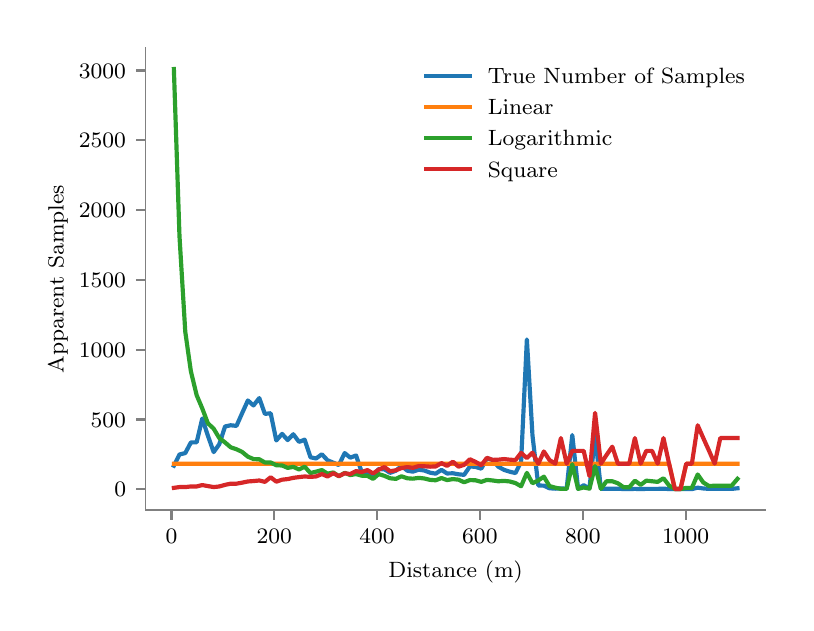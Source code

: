 \begingroup%
\makeatletter%
\begin{pgfpicture}%
\pgfpathrectangle{\pgfpointorigin}{\pgfqpoint{3.793in}{2.875in}}%
\pgfusepath{use as bounding box, clip}%
\begin{pgfscope}%
\pgfsetbuttcap%
\pgfsetmiterjoin%
\definecolor{currentfill}{rgb}{1.0,1.0,1.0}%
\pgfsetfillcolor{currentfill}%
\pgfsetlinewidth{0.0pt}%
\definecolor{currentstroke}{rgb}{1.0,1.0,1.0}%
\pgfsetstrokecolor{currentstroke}%
\pgfsetdash{}{0pt}%
\pgfpathmoveto{\pgfqpoint{0.0in}{0.0in}}%
\pgfpathlineto{\pgfqpoint{3.793in}{0.0in}}%
\pgfpathlineto{\pgfqpoint{3.793in}{2.875in}}%
\pgfpathlineto{\pgfqpoint{0.0in}{2.875in}}%
\pgfpathclose%
\pgfusepath{fill}%
\end{pgfscope}%
\begin{pgfscope}%
\pgfsetbuttcap%
\pgfsetmiterjoin%
\definecolor{currentfill}{rgb}{1.0,1.0,1.0}%
\pgfsetfillcolor{currentfill}%
\pgfsetlinewidth{0.0pt}%
\definecolor{currentstroke}{rgb}{0.0,0.0,0.0}%
\pgfsetstrokecolor{currentstroke}%
\pgfsetstrokeopacity{0.0}%
\pgfsetdash{}{0pt}%
\pgfpathmoveto{\pgfqpoint{0.59in}{0.463in}}%
\pgfpathlineto{\pgfqpoint{3.69in}{0.463in}}%
\pgfpathlineto{\pgfqpoint{3.69in}{2.773in}}%
\pgfpathlineto{\pgfqpoint{0.59in}{2.773in}}%
\pgfpathclose%
\pgfusepath{fill}%
\end{pgfscope}%
\begin{pgfscope}%
\pgfsetbuttcap%
\pgfsetroundjoin%
\definecolor{currentfill}{rgb}{0.502,0.502,0.502}%
\pgfsetfillcolor{currentfill}%
\pgfsetlinewidth{0.803pt}%
\definecolor{currentstroke}{rgb}{0.502,0.502,0.502}%
\pgfsetstrokecolor{currentstroke}%
\pgfsetdash{}{0pt}%
\pgfsys@defobject{currentmarker}{\pgfqpoint{0.0in}{-0.049in}}{\pgfqpoint{0.0in}{0.0in}}{%
\pgfpathmoveto{\pgfqpoint{0.0in}{0.0in}}%
\pgfpathlineto{\pgfqpoint{0.0in}{-0.049in}}%
\pgfusepath{stroke,fill}%
}%
\begin{pgfscope}%
\pgfsys@transformshift{0.719in}{0.463in}%
\pgfsys@useobject{currentmarker}{}%
\end{pgfscope}%
\end{pgfscope}%
\begin{pgfscope}%
\definecolor{textcolor}{rgb}{0.0,0.0,0.0}%
\pgfsetstrokecolor{textcolor}%
\pgfsetfillcolor{textcolor}%
\pgftext[x=0.719in,y=0.365in,,top]{\color{textcolor}\rmfamily\fontsize{8.0}{9.6}\selectfont \(\displaystyle 0\)}%
\end{pgfscope}%
\begin{pgfscope}%
\pgfsetbuttcap%
\pgfsetroundjoin%
\definecolor{currentfill}{rgb}{0.502,0.502,0.502}%
\pgfsetfillcolor{currentfill}%
\pgfsetlinewidth{0.803pt}%
\definecolor{currentstroke}{rgb}{0.502,0.502,0.502}%
\pgfsetstrokecolor{currentstroke}%
\pgfsetdash{}{0pt}%
\pgfsys@defobject{currentmarker}{\pgfqpoint{0.0in}{-0.049in}}{\pgfqpoint{0.0in}{0.0in}}{%
\pgfpathmoveto{\pgfqpoint{0.0in}{0.0in}}%
\pgfpathlineto{\pgfqpoint{0.0in}{-0.049in}}%
\pgfusepath{stroke,fill}%
}%
\begin{pgfscope}%
\pgfsys@transformshift{1.233in}{0.463in}%
\pgfsys@useobject{currentmarker}{}%
\end{pgfscope}%
\end{pgfscope}%
\begin{pgfscope}%
\definecolor{textcolor}{rgb}{0.0,0.0,0.0}%
\pgfsetstrokecolor{textcolor}%
\pgfsetfillcolor{textcolor}%
\pgftext[x=1.233in,y=0.365in,,top]{\color{textcolor}\rmfamily\fontsize{8.0}{9.6}\selectfont \(\displaystyle 200\)}%
\end{pgfscope}%
\begin{pgfscope}%
\pgfsetbuttcap%
\pgfsetroundjoin%
\definecolor{currentfill}{rgb}{0.502,0.502,0.502}%
\pgfsetfillcolor{currentfill}%
\pgfsetlinewidth{0.803pt}%
\definecolor{currentstroke}{rgb}{0.502,0.502,0.502}%
\pgfsetstrokecolor{currentstroke}%
\pgfsetdash{}{0pt}%
\pgfsys@defobject{currentmarker}{\pgfqpoint{0.0in}{-0.049in}}{\pgfqpoint{0.0in}{0.0in}}{%
\pgfpathmoveto{\pgfqpoint{0.0in}{0.0in}}%
\pgfpathlineto{\pgfqpoint{0.0in}{-0.049in}}%
\pgfusepath{stroke,fill}%
}%
\begin{pgfscope}%
\pgfsys@transformshift{1.747in}{0.463in}%
\pgfsys@useobject{currentmarker}{}%
\end{pgfscope}%
\end{pgfscope}%
\begin{pgfscope}%
\definecolor{textcolor}{rgb}{0.0,0.0,0.0}%
\pgfsetstrokecolor{textcolor}%
\pgfsetfillcolor{textcolor}%
\pgftext[x=1.747in,y=0.365in,,top]{\color{textcolor}\rmfamily\fontsize{8.0}{9.6}\selectfont \(\displaystyle 400\)}%
\end{pgfscope}%
\begin{pgfscope}%
\pgfsetbuttcap%
\pgfsetroundjoin%
\definecolor{currentfill}{rgb}{0.502,0.502,0.502}%
\pgfsetfillcolor{currentfill}%
\pgfsetlinewidth{0.803pt}%
\definecolor{currentstroke}{rgb}{0.502,0.502,0.502}%
\pgfsetstrokecolor{currentstroke}%
\pgfsetdash{}{0pt}%
\pgfsys@defobject{currentmarker}{\pgfqpoint{0.0in}{-0.049in}}{\pgfqpoint{0.0in}{0.0in}}{%
\pgfpathmoveto{\pgfqpoint{0.0in}{0.0in}}%
\pgfpathlineto{\pgfqpoint{0.0in}{-0.049in}}%
\pgfusepath{stroke,fill}%
}%
\begin{pgfscope}%
\pgfsys@transformshift{2.261in}{0.463in}%
\pgfsys@useobject{currentmarker}{}%
\end{pgfscope}%
\end{pgfscope}%
\begin{pgfscope}%
\definecolor{textcolor}{rgb}{0.0,0.0,0.0}%
\pgfsetstrokecolor{textcolor}%
\pgfsetfillcolor{textcolor}%
\pgftext[x=2.261in,y=0.365in,,top]{\color{textcolor}\rmfamily\fontsize{8.0}{9.6}\selectfont \(\displaystyle 600\)}%
\end{pgfscope}%
\begin{pgfscope}%
\pgfsetbuttcap%
\pgfsetroundjoin%
\definecolor{currentfill}{rgb}{0.502,0.502,0.502}%
\pgfsetfillcolor{currentfill}%
\pgfsetlinewidth{0.803pt}%
\definecolor{currentstroke}{rgb}{0.502,0.502,0.502}%
\pgfsetstrokecolor{currentstroke}%
\pgfsetdash{}{0pt}%
\pgfsys@defobject{currentmarker}{\pgfqpoint{0.0in}{-0.049in}}{\pgfqpoint{0.0in}{0.0in}}{%
\pgfpathmoveto{\pgfqpoint{0.0in}{0.0in}}%
\pgfpathlineto{\pgfqpoint{0.0in}{-0.049in}}%
\pgfusepath{stroke,fill}%
}%
\begin{pgfscope}%
\pgfsys@transformshift{2.776in}{0.463in}%
\pgfsys@useobject{currentmarker}{}%
\end{pgfscope}%
\end{pgfscope}%
\begin{pgfscope}%
\definecolor{textcolor}{rgb}{0.0,0.0,0.0}%
\pgfsetstrokecolor{textcolor}%
\pgfsetfillcolor{textcolor}%
\pgftext[x=2.776in,y=0.365in,,top]{\color{textcolor}\rmfamily\fontsize{8.0}{9.6}\selectfont \(\displaystyle 800\)}%
\end{pgfscope}%
\begin{pgfscope}%
\pgfsetbuttcap%
\pgfsetroundjoin%
\definecolor{currentfill}{rgb}{0.502,0.502,0.502}%
\pgfsetfillcolor{currentfill}%
\pgfsetlinewidth{0.803pt}%
\definecolor{currentstroke}{rgb}{0.502,0.502,0.502}%
\pgfsetstrokecolor{currentstroke}%
\pgfsetdash{}{0pt}%
\pgfsys@defobject{currentmarker}{\pgfqpoint{0.0in}{-0.049in}}{\pgfqpoint{0.0in}{0.0in}}{%
\pgfpathmoveto{\pgfqpoint{0.0in}{0.0in}}%
\pgfpathlineto{\pgfqpoint{0.0in}{-0.049in}}%
\pgfusepath{stroke,fill}%
}%
\begin{pgfscope}%
\pgfsys@transformshift{3.29in}{0.463in}%
\pgfsys@useobject{currentmarker}{}%
\end{pgfscope}%
\end{pgfscope}%
\begin{pgfscope}%
\definecolor{textcolor}{rgb}{0.0,0.0,0.0}%
\pgfsetstrokecolor{textcolor}%
\pgfsetfillcolor{textcolor}%
\pgftext[x=3.29in,y=0.365in,,top]{\color{textcolor}\rmfamily\fontsize{8.0}{9.6}\selectfont \(\displaystyle 1000\)}%
\end{pgfscope}%
\begin{pgfscope}%
\definecolor{textcolor}{rgb}{0.0,0.0,0.0}%
\pgfsetstrokecolor{textcolor}%
\pgfsetfillcolor{textcolor}%
\pgftext[x=2.14in,y=0.211in,,top]{\color{textcolor}\rmfamily\fontsize{8.0}{9.6}\selectfont Distance (m)}%
\end{pgfscope}%
\begin{pgfscope}%
\pgfsetbuttcap%
\pgfsetroundjoin%
\definecolor{currentfill}{rgb}{0.502,0.502,0.502}%
\pgfsetfillcolor{currentfill}%
\pgfsetlinewidth{0.803pt}%
\definecolor{currentstroke}{rgb}{0.502,0.502,0.502}%
\pgfsetstrokecolor{currentstroke}%
\pgfsetdash{}{0pt}%
\pgfsys@defobject{currentmarker}{\pgfqpoint{-0.049in}{0.0in}}{\pgfqpoint{0.0in}{0.0in}}{%
\pgfpathmoveto{\pgfqpoint{0.0in}{0.0in}}%
\pgfpathlineto{\pgfqpoint{-0.049in}{0.0in}}%
\pgfusepath{stroke,fill}%
}%
\begin{pgfscope}%
\pgfsys@transformshift{0.59in}{0.568in}%
\pgfsys@useobject{currentmarker}{}%
\end{pgfscope}%
\end{pgfscope}%
\begin{pgfscope}%
\definecolor{textcolor}{rgb}{0.0,0.0,0.0}%
\pgfsetstrokecolor{textcolor}%
\pgfsetfillcolor{textcolor}%
\pgftext[x=0.434in,y=0.529in,left,base]{\color{textcolor}\rmfamily\fontsize{8.0}{9.6}\selectfont \(\displaystyle 0\)}%
\end{pgfscope}%
\begin{pgfscope}%
\pgfsetbuttcap%
\pgfsetroundjoin%
\definecolor{currentfill}{rgb}{0.502,0.502,0.502}%
\pgfsetfillcolor{currentfill}%
\pgfsetlinewidth{0.803pt}%
\definecolor{currentstroke}{rgb}{0.502,0.502,0.502}%
\pgfsetstrokecolor{currentstroke}%
\pgfsetdash{}{0pt}%
\pgfsys@defobject{currentmarker}{\pgfqpoint{-0.049in}{0.0in}}{\pgfqpoint{0.0in}{0.0in}}{%
\pgfpathmoveto{\pgfqpoint{0.0in}{0.0in}}%
\pgfpathlineto{\pgfqpoint{-0.049in}{0.0in}}%
\pgfusepath{stroke,fill}%
}%
\begin{pgfscope}%
\pgfsys@transformshift{0.59in}{0.916in}%
\pgfsys@useobject{currentmarker}{}%
\end{pgfscope}%
\end{pgfscope}%
\begin{pgfscope}%
\definecolor{textcolor}{rgb}{0.0,0.0,0.0}%
\pgfsetstrokecolor{textcolor}%
\pgfsetfillcolor{textcolor}%
\pgftext[x=0.315in,y=0.878in,left,base]{\color{textcolor}\rmfamily\fontsize{8.0}{9.6}\selectfont \(\displaystyle 500\)}%
\end{pgfscope}%
\begin{pgfscope}%
\pgfsetbuttcap%
\pgfsetroundjoin%
\definecolor{currentfill}{rgb}{0.502,0.502,0.502}%
\pgfsetfillcolor{currentfill}%
\pgfsetlinewidth{0.803pt}%
\definecolor{currentstroke}{rgb}{0.502,0.502,0.502}%
\pgfsetstrokecolor{currentstroke}%
\pgfsetdash{}{0pt}%
\pgfsys@defobject{currentmarker}{\pgfqpoint{-0.049in}{0.0in}}{\pgfqpoint{0.0in}{0.0in}}{%
\pgfpathmoveto{\pgfqpoint{0.0in}{0.0in}}%
\pgfpathlineto{\pgfqpoint{-0.049in}{0.0in}}%
\pgfusepath{stroke,fill}%
}%
\begin{pgfscope}%
\pgfsys@transformshift{0.59in}{1.265in}%
\pgfsys@useobject{currentmarker}{}%
\end{pgfscope}%
\end{pgfscope}%
\begin{pgfscope}%
\definecolor{textcolor}{rgb}{0.0,0.0,0.0}%
\pgfsetstrokecolor{textcolor}%
\pgfsetfillcolor{textcolor}%
\pgftext[x=0.256in,y=1.227in,left,base]{\color{textcolor}\rmfamily\fontsize{8.0}{9.6}\selectfont \(\displaystyle 1000\)}%
\end{pgfscope}%
\begin{pgfscope}%
\pgfsetbuttcap%
\pgfsetroundjoin%
\definecolor{currentfill}{rgb}{0.502,0.502,0.502}%
\pgfsetfillcolor{currentfill}%
\pgfsetlinewidth{0.803pt}%
\definecolor{currentstroke}{rgb}{0.502,0.502,0.502}%
\pgfsetstrokecolor{currentstroke}%
\pgfsetdash{}{0pt}%
\pgfsys@defobject{currentmarker}{\pgfqpoint{-0.049in}{0.0in}}{\pgfqpoint{0.0in}{0.0in}}{%
\pgfpathmoveto{\pgfqpoint{0.0in}{0.0in}}%
\pgfpathlineto{\pgfqpoint{-0.049in}{0.0in}}%
\pgfusepath{stroke,fill}%
}%
\begin{pgfscope}%
\pgfsys@transformshift{0.59in}{1.614in}%
\pgfsys@useobject{currentmarker}{}%
\end{pgfscope}%
\end{pgfscope}%
\begin{pgfscope}%
\definecolor{textcolor}{rgb}{0.0,0.0,0.0}%
\pgfsetstrokecolor{textcolor}%
\pgfsetfillcolor{textcolor}%
\pgftext[x=0.256in,y=1.576in,left,base]{\color{textcolor}\rmfamily\fontsize{8.0}{9.6}\selectfont \(\displaystyle 1500\)}%
\end{pgfscope}%
\begin{pgfscope}%
\pgfsetbuttcap%
\pgfsetroundjoin%
\definecolor{currentfill}{rgb}{0.502,0.502,0.502}%
\pgfsetfillcolor{currentfill}%
\pgfsetlinewidth{0.803pt}%
\definecolor{currentstroke}{rgb}{0.502,0.502,0.502}%
\pgfsetstrokecolor{currentstroke}%
\pgfsetdash{}{0pt}%
\pgfsys@defobject{currentmarker}{\pgfqpoint{-0.049in}{0.0in}}{\pgfqpoint{0.0in}{0.0in}}{%
\pgfpathmoveto{\pgfqpoint{0.0in}{0.0in}}%
\pgfpathlineto{\pgfqpoint{-0.049in}{0.0in}}%
\pgfusepath{stroke,fill}%
}%
\begin{pgfscope}%
\pgfsys@transformshift{0.59in}{1.963in}%
\pgfsys@useobject{currentmarker}{}%
\end{pgfscope}%
\end{pgfscope}%
\begin{pgfscope}%
\definecolor{textcolor}{rgb}{0.0,0.0,0.0}%
\pgfsetstrokecolor{textcolor}%
\pgfsetfillcolor{textcolor}%
\pgftext[x=0.256in,y=1.925in,left,base]{\color{textcolor}\rmfamily\fontsize{8.0}{9.6}\selectfont \(\displaystyle 2000\)}%
\end{pgfscope}%
\begin{pgfscope}%
\pgfsetbuttcap%
\pgfsetroundjoin%
\definecolor{currentfill}{rgb}{0.502,0.502,0.502}%
\pgfsetfillcolor{currentfill}%
\pgfsetlinewidth{0.803pt}%
\definecolor{currentstroke}{rgb}{0.502,0.502,0.502}%
\pgfsetstrokecolor{currentstroke}%
\pgfsetdash{}{0pt}%
\pgfsys@defobject{currentmarker}{\pgfqpoint{-0.049in}{0.0in}}{\pgfqpoint{0.0in}{0.0in}}{%
\pgfpathmoveto{\pgfqpoint{0.0in}{0.0in}}%
\pgfpathlineto{\pgfqpoint{-0.049in}{0.0in}}%
\pgfusepath{stroke,fill}%
}%
\begin{pgfscope}%
\pgfsys@transformshift{0.59in}{2.312in}%
\pgfsys@useobject{currentmarker}{}%
\end{pgfscope}%
\end{pgfscope}%
\begin{pgfscope}%
\definecolor{textcolor}{rgb}{0.0,0.0,0.0}%
\pgfsetstrokecolor{textcolor}%
\pgfsetfillcolor{textcolor}%
\pgftext[x=0.256in,y=2.274in,left,base]{\color{textcolor}\rmfamily\fontsize{8.0}{9.6}\selectfont \(\displaystyle 2500\)}%
\end{pgfscope}%
\begin{pgfscope}%
\pgfsetbuttcap%
\pgfsetroundjoin%
\definecolor{currentfill}{rgb}{0.502,0.502,0.502}%
\pgfsetfillcolor{currentfill}%
\pgfsetlinewidth{0.803pt}%
\definecolor{currentstroke}{rgb}{0.502,0.502,0.502}%
\pgfsetstrokecolor{currentstroke}%
\pgfsetdash{}{0pt}%
\pgfsys@defobject{currentmarker}{\pgfqpoint{-0.049in}{0.0in}}{\pgfqpoint{0.0in}{0.0in}}{%
\pgfpathmoveto{\pgfqpoint{0.0in}{0.0in}}%
\pgfpathlineto{\pgfqpoint{-0.049in}{0.0in}}%
\pgfusepath{stroke,fill}%
}%
\begin{pgfscope}%
\pgfsys@transformshift{0.59in}{2.661in}%
\pgfsys@useobject{currentmarker}{}%
\end{pgfscope}%
\end{pgfscope}%
\begin{pgfscope}%
\definecolor{textcolor}{rgb}{0.0,0.0,0.0}%
\pgfsetstrokecolor{textcolor}%
\pgfsetfillcolor{textcolor}%
\pgftext[x=0.256in,y=2.623in,left,base]{\color{textcolor}\rmfamily\fontsize{8.0}{9.6}\selectfont \(\displaystyle 3000\)}%
\end{pgfscope}%
\begin{pgfscope}%
\definecolor{textcolor}{rgb}{0.0,0.0,0.0}%
\pgfsetstrokecolor{textcolor}%
\pgfsetfillcolor{textcolor}%
\pgftext[x=0.201in,y=1.618in,,bottom,rotate=90.0]{\color{textcolor}\rmfamily\fontsize{8.0}{9.6}\selectfont Apparent Samples}%
\end{pgfscope}%
\begin{pgfscope}%
\pgfpathrectangle{\pgfqpoint{0.59in}{0.463in}}{\pgfqpoint{3.1in}{2.31in}}%
\pgfusepath{clip}%
\pgfsetrectcap%
\pgfsetroundjoin%
\pgfsetlinewidth{1.506pt}%
\definecolor{currentstroke}{rgb}{0.122,0.467,0.706}%
\pgfsetstrokecolor{currentstroke}%
\pgfsetdash{}{0pt}%
\pgfpathmoveto{\pgfqpoint{0.731in}{0.685in}}%
\pgfpathlineto{\pgfqpoint{0.759in}{0.741in}}%
\pgfpathlineto{\pgfqpoint{0.788in}{0.748in}}%
\pgfpathlineto{\pgfqpoint{0.816in}{0.801in}}%
\pgfpathlineto{\pgfqpoint{0.845in}{0.802in}}%
\pgfpathlineto{\pgfqpoint{0.873in}{0.921in}}%
\pgfpathlineto{\pgfqpoint{0.901in}{0.835in}}%
\pgfpathlineto{\pgfqpoint{0.93in}{0.753in}}%
\pgfpathlineto{\pgfqpoint{0.958in}{0.792in}}%
\pgfpathlineto{\pgfqpoint{0.987in}{0.881in}}%
\pgfpathlineto{\pgfqpoint{1.015in}{0.887in}}%
\pgfpathlineto{\pgfqpoint{1.044in}{0.884in}}%
\pgfpathlineto{\pgfqpoint{1.072in}{0.947in}}%
\pgfpathlineto{\pgfqpoint{1.101in}{1.011in}}%
\pgfpathlineto{\pgfqpoint{1.129in}{0.986in}}%
\pgfpathlineto{\pgfqpoint{1.158in}{1.023in}}%
\pgfpathlineto{\pgfqpoint{1.186in}{0.944in}}%
\pgfpathlineto{\pgfqpoint{1.215in}{0.947in}}%
\pgfpathlineto{\pgfqpoint{1.243in}{0.811in}}%
\pgfpathlineto{\pgfqpoint{1.272in}{0.844in}}%
\pgfpathlineto{\pgfqpoint{1.3in}{0.813in}}%
\pgfpathlineto{\pgfqpoint{1.328in}{0.842in}}%
\pgfpathlineto{\pgfqpoint{1.357in}{0.804in}}%
\pgfpathlineto{\pgfqpoint{1.385in}{0.815in}}%
\pgfpathlineto{\pgfqpoint{1.414in}{0.727in}}%
\pgfpathlineto{\pgfqpoint{1.442in}{0.721in}}%
\pgfpathlineto{\pgfqpoint{1.471in}{0.742in}}%
\pgfpathlineto{\pgfqpoint{1.499in}{0.712in}}%
\pgfpathlineto{\pgfqpoint{1.528in}{0.7in}}%
\pgfpathlineto{\pgfqpoint{1.556in}{0.688in}}%
\pgfpathlineto{\pgfqpoint{1.585in}{0.748in}}%
\pgfpathlineto{\pgfqpoint{1.613in}{0.725in}}%
\pgfpathlineto{\pgfqpoint{1.642in}{0.736in}}%
\pgfpathlineto{\pgfqpoint{1.67in}{0.653in}}%
\pgfpathlineto{\pgfqpoint{1.699in}{0.653in}}%
\pgfpathlineto{\pgfqpoint{1.727in}{0.635in}}%
\pgfpathlineto{\pgfqpoint{1.755in}{0.668in}}%
\pgfpathlineto{\pgfqpoint{1.784in}{0.667in}}%
\pgfpathlineto{\pgfqpoint{1.812in}{0.649in}}%
\pgfpathlineto{\pgfqpoint{1.841in}{0.66in}}%
\pgfpathlineto{\pgfqpoint{1.869in}{0.684in}}%
\pgfpathlineto{\pgfqpoint{1.898in}{0.66in}}%
\pgfpathlineto{\pgfqpoint{1.926in}{0.655in}}%
\pgfpathlineto{\pgfqpoint{1.955in}{0.665in}}%
\pgfpathlineto{\pgfqpoint{1.983in}{0.661in}}%
\pgfpathlineto{\pgfqpoint{2.012in}{0.65in}}%
\pgfpathlineto{\pgfqpoint{2.04in}{0.645in}}%
\pgfpathlineto{\pgfqpoint{2.069in}{0.664in}}%
\pgfpathlineto{\pgfqpoint{2.097in}{0.646in}}%
\pgfpathlineto{\pgfqpoint{2.126in}{0.647in}}%
\pgfpathlineto{\pgfqpoint{2.154in}{0.642in}}%
\pgfpathlineto{\pgfqpoint{2.182in}{0.639in}}%
\pgfpathlineto{\pgfqpoint{2.211in}{0.681in}}%
\pgfpathlineto{\pgfqpoint{2.239in}{0.679in}}%
\pgfpathlineto{\pgfqpoint{2.268in}{0.67in}}%
\pgfpathlineto{\pgfqpoint{2.296in}{0.722in}}%
\pgfpathlineto{\pgfqpoint{2.325in}{0.713in}}%
\pgfpathlineto{\pgfqpoint{2.353in}{0.68in}}%
\pgfpathlineto{\pgfqpoint{2.382in}{0.664in}}%
\pgfpathlineto{\pgfqpoint{2.41in}{0.655in}}%
\pgfpathlineto{\pgfqpoint{2.439in}{0.648in}}%
\pgfpathlineto{\pgfqpoint{2.467in}{0.704in}}%
\pgfpathlineto{\pgfqpoint{2.496in}{1.316in}}%
\pgfpathlineto{\pgfqpoint{2.524in}{0.836in}}%
\pgfpathlineto{\pgfqpoint{2.553in}{0.586in}}%
\pgfpathlineto{\pgfqpoint{2.581in}{0.585in}}%
\pgfpathlineto{\pgfqpoint{2.609in}{0.572in}}%
\pgfpathlineto{\pgfqpoint{2.638in}{0.57in}}%
\pgfpathlineto{\pgfqpoint{2.666in}{0.571in}}%
\pgfpathlineto{\pgfqpoint{2.695in}{0.57in}}%
\pgfpathlineto{\pgfqpoint{2.723in}{0.838in}}%
\pgfpathlineto{\pgfqpoint{2.752in}{0.57in}}%
\pgfpathlineto{\pgfqpoint{2.78in}{0.587in}}%
\pgfpathlineto{\pgfqpoint{2.809in}{0.572in}}%
\pgfpathlineto{\pgfqpoint{2.837in}{0.836in}}%
\pgfpathlineto{\pgfqpoint{2.866in}{0.57in}}%
\pgfpathlineto{\pgfqpoint{2.894in}{0.57in}}%
\pgfpathlineto{\pgfqpoint{2.923in}{0.57in}}%
\pgfpathlineto{\pgfqpoint{2.951in}{0.57in}}%
\pgfpathlineto{\pgfqpoint{2.98in}{0.568in}}%
\pgfpathlineto{\pgfqpoint{3.008in}{0.568in}}%
\pgfpathlineto{\pgfqpoint{3.036in}{0.569in}}%
\pgfpathlineto{\pgfqpoint{3.065in}{0.568in}}%
\pgfpathlineto{\pgfqpoint{3.093in}{0.569in}}%
\pgfpathlineto{\pgfqpoint{3.122in}{0.569in}}%
\pgfpathlineto{\pgfqpoint{3.15in}{0.569in}}%
\pgfpathlineto{\pgfqpoint{3.179in}{0.57in}}%
\pgfpathlineto{\pgfqpoint{3.207in}{0.568in}}%
\pgfpathlineto{\pgfqpoint{3.236in}{0.568in}}%
\pgfpathlineto{\pgfqpoint{3.264in}{0.568in}}%
\pgfpathlineto{\pgfqpoint{3.293in}{0.568in}}%
\pgfpathlineto{\pgfqpoint{3.321in}{0.568in}}%
\pgfpathlineto{\pgfqpoint{3.35in}{0.575in}}%
\pgfpathlineto{\pgfqpoint{3.378in}{0.571in}}%
\pgfpathlineto{\pgfqpoint{3.407in}{0.569in}}%
\pgfpathlineto{\pgfqpoint{3.435in}{0.569in}}%
\pgfpathlineto{\pgfqpoint{3.463in}{0.569in}}%
\pgfpathlineto{\pgfqpoint{3.492in}{0.569in}}%
\pgfpathlineto{\pgfqpoint{3.52in}{0.569in}}%
\pgfpathlineto{\pgfqpoint{3.549in}{0.572in}}%
\pgfusepath{stroke}%
\end{pgfscope}%
\begin{pgfscope}%
\pgfpathrectangle{\pgfqpoint{0.59in}{0.463in}}{\pgfqpoint{3.1in}{2.31in}}%
\pgfusepath{clip}%
\pgfsetrectcap%
\pgfsetroundjoin%
\pgfsetlinewidth{1.506pt}%
\definecolor{currentstroke}{rgb}{1.0,0.498,0.055}%
\pgfsetstrokecolor{currentstroke}%
\pgfsetdash{}{0pt}%
\pgfpathmoveto{\pgfqpoint{0.731in}{0.695in}}%
\pgfpathlineto{\pgfqpoint{0.759in}{0.695in}}%
\pgfpathlineto{\pgfqpoint{0.788in}{0.695in}}%
\pgfpathlineto{\pgfqpoint{0.816in}{0.695in}}%
\pgfpathlineto{\pgfqpoint{0.845in}{0.695in}}%
\pgfpathlineto{\pgfqpoint{0.873in}{0.695in}}%
\pgfpathlineto{\pgfqpoint{0.901in}{0.695in}}%
\pgfpathlineto{\pgfqpoint{0.93in}{0.695in}}%
\pgfpathlineto{\pgfqpoint{0.958in}{0.695in}}%
\pgfpathlineto{\pgfqpoint{0.987in}{0.695in}}%
\pgfpathlineto{\pgfqpoint{1.015in}{0.695in}}%
\pgfpathlineto{\pgfqpoint{1.044in}{0.695in}}%
\pgfpathlineto{\pgfqpoint{1.072in}{0.695in}}%
\pgfpathlineto{\pgfqpoint{1.101in}{0.695in}}%
\pgfpathlineto{\pgfqpoint{1.129in}{0.695in}}%
\pgfpathlineto{\pgfqpoint{1.158in}{0.695in}}%
\pgfpathlineto{\pgfqpoint{1.186in}{0.695in}}%
\pgfpathlineto{\pgfqpoint{1.215in}{0.695in}}%
\pgfpathlineto{\pgfqpoint{1.243in}{0.695in}}%
\pgfpathlineto{\pgfqpoint{1.272in}{0.695in}}%
\pgfpathlineto{\pgfqpoint{1.3in}{0.695in}}%
\pgfpathlineto{\pgfqpoint{1.328in}{0.695in}}%
\pgfpathlineto{\pgfqpoint{1.357in}{0.695in}}%
\pgfpathlineto{\pgfqpoint{1.385in}{0.695in}}%
\pgfpathlineto{\pgfqpoint{1.414in}{0.695in}}%
\pgfpathlineto{\pgfqpoint{1.442in}{0.695in}}%
\pgfpathlineto{\pgfqpoint{1.471in}{0.695in}}%
\pgfpathlineto{\pgfqpoint{1.499in}{0.695in}}%
\pgfpathlineto{\pgfqpoint{1.528in}{0.695in}}%
\pgfpathlineto{\pgfqpoint{1.556in}{0.695in}}%
\pgfpathlineto{\pgfqpoint{1.585in}{0.695in}}%
\pgfpathlineto{\pgfqpoint{1.613in}{0.695in}}%
\pgfpathlineto{\pgfqpoint{1.642in}{0.695in}}%
\pgfpathlineto{\pgfqpoint{1.67in}{0.695in}}%
\pgfpathlineto{\pgfqpoint{1.699in}{0.695in}}%
\pgfpathlineto{\pgfqpoint{1.727in}{0.695in}}%
\pgfpathlineto{\pgfqpoint{1.755in}{0.695in}}%
\pgfpathlineto{\pgfqpoint{1.784in}{0.695in}}%
\pgfpathlineto{\pgfqpoint{1.812in}{0.695in}}%
\pgfpathlineto{\pgfqpoint{1.841in}{0.695in}}%
\pgfpathlineto{\pgfqpoint{1.869in}{0.695in}}%
\pgfpathlineto{\pgfqpoint{1.898in}{0.695in}}%
\pgfpathlineto{\pgfqpoint{1.926in}{0.695in}}%
\pgfpathlineto{\pgfqpoint{1.955in}{0.695in}}%
\pgfpathlineto{\pgfqpoint{1.983in}{0.695in}}%
\pgfpathlineto{\pgfqpoint{2.012in}{0.695in}}%
\pgfpathlineto{\pgfqpoint{2.04in}{0.695in}}%
\pgfpathlineto{\pgfqpoint{2.069in}{0.695in}}%
\pgfpathlineto{\pgfqpoint{2.097in}{0.695in}}%
\pgfpathlineto{\pgfqpoint{2.126in}{0.695in}}%
\pgfpathlineto{\pgfqpoint{2.154in}{0.695in}}%
\pgfpathlineto{\pgfqpoint{2.182in}{0.695in}}%
\pgfpathlineto{\pgfqpoint{2.211in}{0.695in}}%
\pgfpathlineto{\pgfqpoint{2.239in}{0.695in}}%
\pgfpathlineto{\pgfqpoint{2.268in}{0.695in}}%
\pgfpathlineto{\pgfqpoint{2.296in}{0.695in}}%
\pgfpathlineto{\pgfqpoint{2.325in}{0.695in}}%
\pgfpathlineto{\pgfqpoint{2.353in}{0.695in}}%
\pgfpathlineto{\pgfqpoint{2.382in}{0.695in}}%
\pgfpathlineto{\pgfqpoint{2.41in}{0.695in}}%
\pgfpathlineto{\pgfqpoint{2.439in}{0.695in}}%
\pgfpathlineto{\pgfqpoint{2.467in}{0.695in}}%
\pgfpathlineto{\pgfqpoint{2.496in}{0.695in}}%
\pgfpathlineto{\pgfqpoint{2.524in}{0.695in}}%
\pgfpathlineto{\pgfqpoint{2.553in}{0.695in}}%
\pgfpathlineto{\pgfqpoint{2.581in}{0.695in}}%
\pgfpathlineto{\pgfqpoint{2.609in}{0.695in}}%
\pgfpathlineto{\pgfqpoint{2.638in}{0.695in}}%
\pgfpathlineto{\pgfqpoint{2.666in}{0.695in}}%
\pgfpathlineto{\pgfqpoint{2.695in}{0.695in}}%
\pgfpathlineto{\pgfqpoint{2.723in}{0.695in}}%
\pgfpathlineto{\pgfqpoint{2.752in}{0.695in}}%
\pgfpathlineto{\pgfqpoint{2.78in}{0.695in}}%
\pgfpathlineto{\pgfqpoint{2.809in}{0.695in}}%
\pgfpathlineto{\pgfqpoint{2.837in}{0.695in}}%
\pgfpathlineto{\pgfqpoint{2.866in}{0.695in}}%
\pgfpathlineto{\pgfqpoint{2.894in}{0.695in}}%
\pgfpathlineto{\pgfqpoint{2.923in}{0.695in}}%
\pgfpathlineto{\pgfqpoint{2.951in}{0.695in}}%
\pgfpathlineto{\pgfqpoint{2.98in}{0.695in}}%
\pgfpathlineto{\pgfqpoint{3.008in}{0.695in}}%
\pgfpathlineto{\pgfqpoint{3.036in}{0.695in}}%
\pgfpathlineto{\pgfqpoint{3.065in}{0.695in}}%
\pgfpathlineto{\pgfqpoint{3.093in}{0.695in}}%
\pgfpathlineto{\pgfqpoint{3.122in}{0.695in}}%
\pgfpathlineto{\pgfqpoint{3.15in}{0.695in}}%
\pgfpathlineto{\pgfqpoint{3.179in}{0.695in}}%
\pgfpathlineto{\pgfqpoint{3.207in}{0.695in}}%
\pgfpathlineto{\pgfqpoint{3.236in}{0.568in}}%
\pgfpathlineto{\pgfqpoint{3.264in}{0.568in}}%
\pgfpathlineto{\pgfqpoint{3.293in}{0.695in}}%
\pgfpathlineto{\pgfqpoint{3.321in}{0.695in}}%
\pgfpathlineto{\pgfqpoint{3.35in}{0.695in}}%
\pgfpathlineto{\pgfqpoint{3.378in}{0.695in}}%
\pgfpathlineto{\pgfqpoint{3.407in}{0.695in}}%
\pgfpathlineto{\pgfqpoint{3.435in}{0.695in}}%
\pgfpathlineto{\pgfqpoint{3.463in}{0.695in}}%
\pgfpathlineto{\pgfqpoint{3.492in}{0.695in}}%
\pgfpathlineto{\pgfqpoint{3.52in}{0.695in}}%
\pgfpathlineto{\pgfqpoint{3.549in}{0.695in}}%
\pgfusepath{stroke}%
\end{pgfscope}%
\begin{pgfscope}%
\pgfpathrectangle{\pgfqpoint{0.59in}{0.463in}}{\pgfqpoint{3.1in}{2.31in}}%
\pgfusepath{clip}%
\pgfsetrectcap%
\pgfsetroundjoin%
\pgfsetlinewidth{1.506pt}%
\definecolor{currentstroke}{rgb}{0.173,0.627,0.173}%
\pgfsetstrokecolor{currentstroke}%
\pgfsetdash{}{0pt}%
\pgfpathmoveto{\pgfqpoint{0.731in}{2.668in}}%
\pgfpathlineto{\pgfqpoint{0.759in}{1.833in}}%
\pgfpathlineto{\pgfqpoint{0.788in}{1.354in}}%
\pgfpathlineto{\pgfqpoint{0.816in}{1.157in}}%
\pgfpathlineto{\pgfqpoint{0.845in}{1.037in}}%
\pgfpathlineto{\pgfqpoint{0.873in}{0.971in}}%
\pgfpathlineto{\pgfqpoint{0.901in}{0.897in}}%
\pgfpathlineto{\pgfqpoint{0.93in}{0.87in}}%
\pgfpathlineto{\pgfqpoint{0.958in}{0.823in}}%
\pgfpathlineto{\pgfqpoint{0.987in}{0.801in}}%
\pgfpathlineto{\pgfqpoint{1.015in}{0.777in}}%
\pgfpathlineto{\pgfqpoint{1.044in}{0.767in}}%
\pgfpathlineto{\pgfqpoint{1.072in}{0.754in}}%
\pgfpathlineto{\pgfqpoint{1.101in}{0.73in}}%
\pgfpathlineto{\pgfqpoint{1.129in}{0.718in}}%
\pgfpathlineto{\pgfqpoint{1.158in}{0.717in}}%
\pgfpathlineto{\pgfqpoint{1.186in}{0.701in}}%
\pgfpathlineto{\pgfqpoint{1.215in}{0.701in}}%
\pgfpathlineto{\pgfqpoint{1.243in}{0.687in}}%
\pgfpathlineto{\pgfqpoint{1.272in}{0.686in}}%
\pgfpathlineto{\pgfqpoint{1.3in}{0.674in}}%
\pgfpathlineto{\pgfqpoint{1.328in}{0.679in}}%
\pgfpathlineto{\pgfqpoint{1.357in}{0.666in}}%
\pgfpathlineto{\pgfqpoint{1.385in}{0.68in}}%
\pgfpathlineto{\pgfqpoint{1.414in}{0.648in}}%
\pgfpathlineto{\pgfqpoint{1.442in}{0.655in}}%
\pgfpathlineto{\pgfqpoint{1.471in}{0.663in}}%
\pgfpathlineto{\pgfqpoint{1.499in}{0.645in}}%
\pgfpathlineto{\pgfqpoint{1.528in}{0.651in}}%
\pgfpathlineto{\pgfqpoint{1.556in}{0.632in}}%
\pgfpathlineto{\pgfqpoint{1.585in}{0.649in}}%
\pgfpathlineto{\pgfqpoint{1.613in}{0.638in}}%
\pgfpathlineto{\pgfqpoint{1.642in}{0.643in}}%
\pgfpathlineto{\pgfqpoint{1.67in}{0.635in}}%
\pgfpathlineto{\pgfqpoint{1.699in}{0.634in}}%
\pgfpathlineto{\pgfqpoint{1.727in}{0.619in}}%
\pgfpathlineto{\pgfqpoint{1.755in}{0.643in}}%
\pgfpathlineto{\pgfqpoint{1.784in}{0.634in}}%
\pgfpathlineto{\pgfqpoint{1.812in}{0.622in}}%
\pgfpathlineto{\pgfqpoint{1.841in}{0.619in}}%
\pgfpathlineto{\pgfqpoint{1.869in}{0.632in}}%
\pgfpathlineto{\pgfqpoint{1.898in}{0.622in}}%
\pgfpathlineto{\pgfqpoint{1.926in}{0.62in}}%
\pgfpathlineto{\pgfqpoint{1.955in}{0.624in}}%
\pgfpathlineto{\pgfqpoint{1.983in}{0.621in}}%
\pgfpathlineto{\pgfqpoint{2.012in}{0.614in}}%
\pgfpathlineto{\pgfqpoint{2.04in}{0.612in}}%
\pgfpathlineto{\pgfqpoint{2.069in}{0.623in}}%
\pgfpathlineto{\pgfqpoint{2.097in}{0.613in}}%
\pgfpathlineto{\pgfqpoint{2.126in}{0.618in}}%
\pgfpathlineto{\pgfqpoint{2.154in}{0.615in}}%
\pgfpathlineto{\pgfqpoint{2.182in}{0.602in}}%
\pgfpathlineto{\pgfqpoint{2.211in}{0.613in}}%
\pgfpathlineto{\pgfqpoint{2.239in}{0.612in}}%
\pgfpathlineto{\pgfqpoint{2.268in}{0.604in}}%
\pgfpathlineto{\pgfqpoint{2.296in}{0.614in}}%
\pgfpathlineto{\pgfqpoint{2.325in}{0.611in}}%
\pgfpathlineto{\pgfqpoint{2.353in}{0.607in}}%
\pgfpathlineto{\pgfqpoint{2.382in}{0.609in}}%
\pgfpathlineto{\pgfqpoint{2.41in}{0.606in}}%
\pgfpathlineto{\pgfqpoint{2.439in}{0.598in}}%
\pgfpathlineto{\pgfqpoint{2.467in}{0.582in}}%
\pgfpathlineto{\pgfqpoint{2.496in}{0.649in}}%
\pgfpathlineto{\pgfqpoint{2.524in}{0.597in}}%
\pgfpathlineto{\pgfqpoint{2.553in}{0.611in}}%
\pgfpathlineto{\pgfqpoint{2.581in}{0.63in}}%
\pgfpathlineto{\pgfqpoint{2.609in}{0.583in}}%
\pgfpathlineto{\pgfqpoint{2.638in}{0.575in}}%
\pgfpathlineto{\pgfqpoint{2.666in}{0.569in}}%
\pgfpathlineto{\pgfqpoint{2.695in}{0.569in}}%
\pgfpathlineto{\pgfqpoint{2.723in}{0.692in}}%
\pgfpathlineto{\pgfqpoint{2.752in}{0.569in}}%
\pgfpathlineto{\pgfqpoint{2.78in}{0.576in}}%
\pgfpathlineto{\pgfqpoint{2.809in}{0.57in}}%
\pgfpathlineto{\pgfqpoint{2.837in}{0.683in}}%
\pgfpathlineto{\pgfqpoint{2.866in}{0.569in}}%
\pgfpathlineto{\pgfqpoint{2.894in}{0.607in}}%
\pgfpathlineto{\pgfqpoint{2.923in}{0.607in}}%
\pgfpathlineto{\pgfqpoint{2.951in}{0.597in}}%
\pgfpathlineto{\pgfqpoint{2.98in}{0.577in}}%
\pgfpathlineto{\pgfqpoint{3.008in}{0.577in}}%
\pgfpathlineto{\pgfqpoint{3.036in}{0.61in}}%
\pgfpathlineto{\pgfqpoint{3.065in}{0.589in}}%
\pgfpathlineto{\pgfqpoint{3.093in}{0.61in}}%
\pgfpathlineto{\pgfqpoint{3.122in}{0.607in}}%
\pgfpathlineto{\pgfqpoint{3.15in}{0.604in}}%
\pgfpathlineto{\pgfqpoint{3.179in}{0.622in}}%
\pgfpathlineto{\pgfqpoint{3.207in}{0.586in}}%
\pgfpathlineto{\pgfqpoint{3.236in}{0.568in}}%
\pgfpathlineto{\pgfqpoint{3.264in}{0.568in}}%
\pgfpathlineto{\pgfqpoint{3.293in}{0.574in}}%
\pgfpathlineto{\pgfqpoint{3.321in}{0.574in}}%
\pgfpathlineto{\pgfqpoint{3.35in}{0.641in}}%
\pgfpathlineto{\pgfqpoint{3.378in}{0.601in}}%
\pgfpathlineto{\pgfqpoint{3.407in}{0.583in}}%
\pgfpathlineto{\pgfqpoint{3.435in}{0.585in}}%
\pgfpathlineto{\pgfqpoint{3.463in}{0.585in}}%
\pgfpathlineto{\pgfqpoint{3.492in}{0.585in}}%
\pgfpathlineto{\pgfqpoint{3.52in}{0.585in}}%
\pgfpathlineto{\pgfqpoint{3.549in}{0.619in}}%
\pgfusepath{stroke}%
\end{pgfscope}%
\begin{pgfscope}%
\pgfpathrectangle{\pgfqpoint{0.59in}{0.463in}}{\pgfqpoint{3.1in}{2.31in}}%
\pgfusepath{clip}%
\pgfsetrectcap%
\pgfsetroundjoin%
\pgfsetlinewidth{1.506pt}%
\definecolor{currentstroke}{rgb}{0.839,0.153,0.157}%
\pgfsetstrokecolor{currentstroke}%
\pgfsetdash{}{0pt}%
\pgfpathmoveto{\pgfqpoint{0.731in}{0.574in}}%
\pgfpathlineto{\pgfqpoint{0.759in}{0.578in}}%
\pgfpathlineto{\pgfqpoint{0.788in}{0.578in}}%
\pgfpathlineto{\pgfqpoint{0.816in}{0.581in}}%
\pgfpathlineto{\pgfqpoint{0.845in}{0.581in}}%
\pgfpathlineto{\pgfqpoint{0.873in}{0.588in}}%
\pgfpathlineto{\pgfqpoint{0.901in}{0.583in}}%
\pgfpathlineto{\pgfqpoint{0.93in}{0.578in}}%
\pgfpathlineto{\pgfqpoint{0.958in}{0.581in}}%
\pgfpathlineto{\pgfqpoint{0.987in}{0.589in}}%
\pgfpathlineto{\pgfqpoint{1.015in}{0.595in}}%
\pgfpathlineto{\pgfqpoint{1.044in}{0.595in}}%
\pgfpathlineto{\pgfqpoint{1.072in}{0.6in}}%
\pgfpathlineto{\pgfqpoint{1.101in}{0.606in}}%
\pgfpathlineto{\pgfqpoint{1.129in}{0.608in}}%
\pgfpathlineto{\pgfqpoint{1.158in}{0.611in}}%
\pgfpathlineto{\pgfqpoint{1.186in}{0.604in}}%
\pgfpathlineto{\pgfqpoint{1.215in}{0.627in}}%
\pgfpathlineto{\pgfqpoint{1.243in}{0.605in}}%
\pgfpathlineto{\pgfqpoint{1.272in}{0.615in}}%
\pgfpathlineto{\pgfqpoint{1.3in}{0.618in}}%
\pgfpathlineto{\pgfqpoint{1.328in}{0.624in}}%
\pgfpathlineto{\pgfqpoint{1.357in}{0.628in}}%
\pgfpathlineto{\pgfqpoint{1.385in}{0.631in}}%
\pgfpathlineto{\pgfqpoint{1.414in}{0.629in}}%
\pgfpathlineto{\pgfqpoint{1.442in}{0.631in}}%
\pgfpathlineto{\pgfqpoint{1.471in}{0.643in}}%
\pgfpathlineto{\pgfqpoint{1.499in}{0.631in}}%
\pgfpathlineto{\pgfqpoint{1.528in}{0.647in}}%
\pgfpathlineto{\pgfqpoint{1.556in}{0.633in}}%
\pgfpathlineto{\pgfqpoint{1.585in}{0.647in}}%
\pgfpathlineto{\pgfqpoint{1.613in}{0.643in}}%
\pgfpathlineto{\pgfqpoint{1.642in}{0.658in}}%
\pgfpathlineto{\pgfqpoint{1.67in}{0.653in}}%
\pgfpathlineto{\pgfqpoint{1.699in}{0.663in}}%
\pgfpathlineto{\pgfqpoint{1.727in}{0.646in}}%
\pgfpathlineto{\pgfqpoint{1.755in}{0.665in}}%
\pgfpathlineto{\pgfqpoint{1.784in}{0.678in}}%
\pgfpathlineto{\pgfqpoint{1.812in}{0.657in}}%
\pgfpathlineto{\pgfqpoint{1.841in}{0.662in}}%
\pgfpathlineto{\pgfqpoint{1.869in}{0.673in}}%
\pgfpathlineto{\pgfqpoint{1.898in}{0.678in}}%
\pgfpathlineto{\pgfqpoint{1.926in}{0.674in}}%
\pgfpathlineto{\pgfqpoint{1.955in}{0.683in}}%
\pgfpathlineto{\pgfqpoint{1.983in}{0.682in}}%
\pgfpathlineto{\pgfqpoint{2.012in}{0.68in}}%
\pgfpathlineto{\pgfqpoint{2.04in}{0.681in}}%
\pgfpathlineto{\pgfqpoint{2.069in}{0.698in}}%
\pgfpathlineto{\pgfqpoint{2.097in}{0.684in}}%
\pgfpathlineto{\pgfqpoint{2.126in}{0.705in}}%
\pgfpathlineto{\pgfqpoint{2.154in}{0.68in}}%
\pgfpathlineto{\pgfqpoint{2.182in}{0.689in}}%
\pgfpathlineto{\pgfqpoint{2.211in}{0.717in}}%
\pgfpathlineto{\pgfqpoint{2.239in}{0.704in}}%
\pgfpathlineto{\pgfqpoint{2.268in}{0.687in}}%
\pgfpathlineto{\pgfqpoint{2.296in}{0.724in}}%
\pgfpathlineto{\pgfqpoint{2.325in}{0.714in}}%
\pgfpathlineto{\pgfqpoint{2.353in}{0.715in}}%
\pgfpathlineto{\pgfqpoint{2.382in}{0.718in}}%
\pgfpathlineto{\pgfqpoint{2.41in}{0.715in}}%
\pgfpathlineto{\pgfqpoint{2.439in}{0.713in}}%
\pgfpathlineto{\pgfqpoint{2.467in}{0.749in}}%
\pgfpathlineto{\pgfqpoint{2.496in}{0.723in}}%
\pgfpathlineto{\pgfqpoint{2.524in}{0.75in}}%
\pgfpathlineto{\pgfqpoint{2.553in}{0.695in}}%
\pgfpathlineto{\pgfqpoint{2.581in}{0.756in}}%
\pgfpathlineto{\pgfqpoint{2.609in}{0.713in}}%
\pgfpathlineto{\pgfqpoint{2.638in}{0.695in}}%
\pgfpathlineto{\pgfqpoint{2.666in}{0.823in}}%
\pgfpathlineto{\pgfqpoint{2.695in}{0.695in}}%
\pgfpathlineto{\pgfqpoint{2.723in}{0.759in}}%
\pgfpathlineto{\pgfqpoint{2.752in}{0.759in}}%
\pgfpathlineto{\pgfqpoint{2.78in}{0.759in}}%
\pgfpathlineto{\pgfqpoint{2.809in}{0.633in}}%
\pgfpathlineto{\pgfqpoint{2.837in}{0.949in}}%
\pgfpathlineto{\pgfqpoint{2.866in}{0.695in}}%
\pgfpathlineto{\pgfqpoint{2.894in}{0.738in}}%
\pgfpathlineto{\pgfqpoint{2.923in}{0.78in}}%
\pgfpathlineto{\pgfqpoint{2.951in}{0.695in}}%
\pgfpathlineto{\pgfqpoint{2.98in}{0.695in}}%
\pgfpathlineto{\pgfqpoint{3.008in}{0.695in}}%
\pgfpathlineto{\pgfqpoint{3.036in}{0.823in}}%
\pgfpathlineto{\pgfqpoint{3.065in}{0.695in}}%
\pgfpathlineto{\pgfqpoint{3.093in}{0.759in}}%
\pgfpathlineto{\pgfqpoint{3.122in}{0.759in}}%
\pgfpathlineto{\pgfqpoint{3.15in}{0.695in}}%
\pgfpathlineto{\pgfqpoint{3.179in}{0.823in}}%
\pgfpathlineto{\pgfqpoint{3.207in}{0.695in}}%
\pgfpathlineto{\pgfqpoint{3.236in}{0.568in}}%
\pgfpathlineto{\pgfqpoint{3.264in}{0.568in}}%
\pgfpathlineto{\pgfqpoint{3.293in}{0.695in}}%
\pgfpathlineto{\pgfqpoint{3.321in}{0.695in}}%
\pgfpathlineto{\pgfqpoint{3.35in}{0.887in}}%
\pgfpathlineto{\pgfqpoint{3.378in}{0.823in}}%
\pgfpathlineto{\pgfqpoint{3.407in}{0.759in}}%
\pgfpathlineto{\pgfqpoint{3.435in}{0.695in}}%
\pgfpathlineto{\pgfqpoint{3.463in}{0.823in}}%
\pgfpathlineto{\pgfqpoint{3.492in}{0.823in}}%
\pgfpathlineto{\pgfqpoint{3.52in}{0.823in}}%
\pgfpathlineto{\pgfqpoint{3.549in}{0.823in}}%
\pgfusepath{stroke}%
\end{pgfscope}%
\begin{pgfscope}%
\pgfsetrectcap%
\pgfsetmiterjoin%
\pgfsetlinewidth{0.502pt}%
\definecolor{currentstroke}{rgb}{0.502,0.502,0.502}%
\pgfsetstrokecolor{currentstroke}%
\pgfsetdash{}{0pt}%
\pgfpathmoveto{\pgfqpoint{0.59in}{0.463in}}%
\pgfpathlineto{\pgfqpoint{0.59in}{2.773in}}%
\pgfusepath{stroke}%
\end{pgfscope}%
\begin{pgfscope}%
\pgfsetrectcap%
\pgfsetmiterjoin%
\pgfsetlinewidth{0.502pt}%
\definecolor{currentstroke}{rgb}{0.502,0.502,0.502}%
\pgfsetstrokecolor{currentstroke}%
\pgfsetdash{}{0pt}%
\pgfpathmoveto{\pgfqpoint{0.59in}{0.463in}}%
\pgfpathlineto{\pgfqpoint{3.69in}{0.463in}}%
\pgfusepath{stroke}%
\end{pgfscope}%
\begin{pgfscope}%
\pgfsetbuttcap%
\pgfsetmiterjoin%
\pgfsetlinewidth{0.0pt}%
\definecolor{currentstroke}{rgb}{0.8,0.8,0.8}%
\pgfsetstrokecolor{currentstroke}%
\pgfsetstrokeopacity{0.0}%
\pgfsetdash{}{0pt}%
\pgfpathmoveto{\pgfqpoint{1.967in}{2.062in}}%
\pgfpathlineto{\pgfqpoint{3.612in}{2.062in}}%
\pgfpathquadraticcurveto{\pgfqpoint{3.634in}{2.062in}}{\pgfqpoint{3.634in}{2.084in}}%
\pgfpathlineto{\pgfqpoint{3.634in}{2.695in}}%
\pgfpathquadraticcurveto{\pgfqpoint{3.634in}{2.717in}}{\pgfqpoint{3.612in}{2.717in}}%
\pgfpathlineto{\pgfqpoint{1.967in}{2.717in}}%
\pgfpathquadraticcurveto{\pgfqpoint{1.945in}{2.717in}}{\pgfqpoint{1.945in}{2.695in}}%
\pgfpathlineto{\pgfqpoint{1.945in}{2.084in}}%
\pgfpathquadraticcurveto{\pgfqpoint{1.945in}{2.062in}}{\pgfqpoint{1.967in}{2.062in}}%
\pgfpathclose%
\pgfusepath{}%
\end{pgfscope}%
\begin{pgfscope}%
\pgfsetrectcap%
\pgfsetroundjoin%
\pgfsetlinewidth{1.506pt}%
\definecolor{currentstroke}{rgb}{0.122,0.467,0.706}%
\pgfsetstrokecolor{currentstroke}%
\pgfsetdash{}{0pt}%
\pgfpathmoveto{\pgfqpoint{1.99in}{2.633in}}%
\pgfpathlineto{\pgfqpoint{2.212in}{2.633in}}%
\pgfusepath{stroke}%
\end{pgfscope}%
\begin{pgfscope}%
\definecolor{textcolor}{rgb}{0.0,0.0,0.0}%
\pgfsetstrokecolor{textcolor}%
\pgfsetfillcolor{textcolor}%
\pgftext[x=2.301in,y=2.594in,left,base]{\color{textcolor}\rmfamily\fontsize{8.0}{9.6}\selectfont True Number of Samples}%
\end{pgfscope}%
\begin{pgfscope}%
\pgfsetrectcap%
\pgfsetroundjoin%
\pgfsetlinewidth{1.506pt}%
\definecolor{currentstroke}{rgb}{1.0,0.498,0.055}%
\pgfsetstrokecolor{currentstroke}%
\pgfsetdash{}{0pt}%
\pgfpathmoveto{\pgfqpoint{1.99in}{2.478in}}%
\pgfpathlineto{\pgfqpoint{2.212in}{2.478in}}%
\pgfusepath{stroke}%
\end{pgfscope}%
\begin{pgfscope}%
\definecolor{textcolor}{rgb}{0.0,0.0,0.0}%
\pgfsetstrokecolor{textcolor}%
\pgfsetfillcolor{textcolor}%
\pgftext[x=2.301in,y=2.439in,left,base]{\color{textcolor}\rmfamily\fontsize{8.0}{9.6}\selectfont Linear}%
\end{pgfscope}%
\begin{pgfscope}%
\pgfsetrectcap%
\pgfsetroundjoin%
\pgfsetlinewidth{1.506pt}%
\definecolor{currentstroke}{rgb}{0.173,0.627,0.173}%
\pgfsetstrokecolor{currentstroke}%
\pgfsetdash{}{0pt}%
\pgfpathmoveto{\pgfqpoint{1.99in}{2.323in}}%
\pgfpathlineto{\pgfqpoint{2.212in}{2.323in}}%
\pgfusepath{stroke}%
\end{pgfscope}%
\begin{pgfscope}%
\definecolor{textcolor}{rgb}{0.0,0.0,0.0}%
\pgfsetstrokecolor{textcolor}%
\pgfsetfillcolor{textcolor}%
\pgftext[x=2.301in,y=2.285in,left,base]{\color{textcolor}\rmfamily\fontsize{8.0}{9.6}\selectfont Logarithmic}%
\end{pgfscope}%
\begin{pgfscope}%
\pgfsetrectcap%
\pgfsetroundjoin%
\pgfsetlinewidth{1.506pt}%
\definecolor{currentstroke}{rgb}{0.839,0.153,0.157}%
\pgfsetstrokecolor{currentstroke}%
\pgfsetdash{}{0pt}%
\pgfpathmoveto{\pgfqpoint{1.99in}{2.167in}}%
\pgfpathlineto{\pgfqpoint{2.212in}{2.167in}}%
\pgfusepath{stroke}%
\end{pgfscope}%
\begin{pgfscope}%
\definecolor{textcolor}{rgb}{0.0,0.0,0.0}%
\pgfsetstrokecolor{textcolor}%
\pgfsetfillcolor{textcolor}%
\pgftext[x=2.301in,y=2.128in,left,base]{\color{textcolor}\rmfamily\fontsize{8.0}{9.6}\selectfont Square}%
\end{pgfscope}%
\end{pgfpicture}%
\makeatother%
\endgroup%
